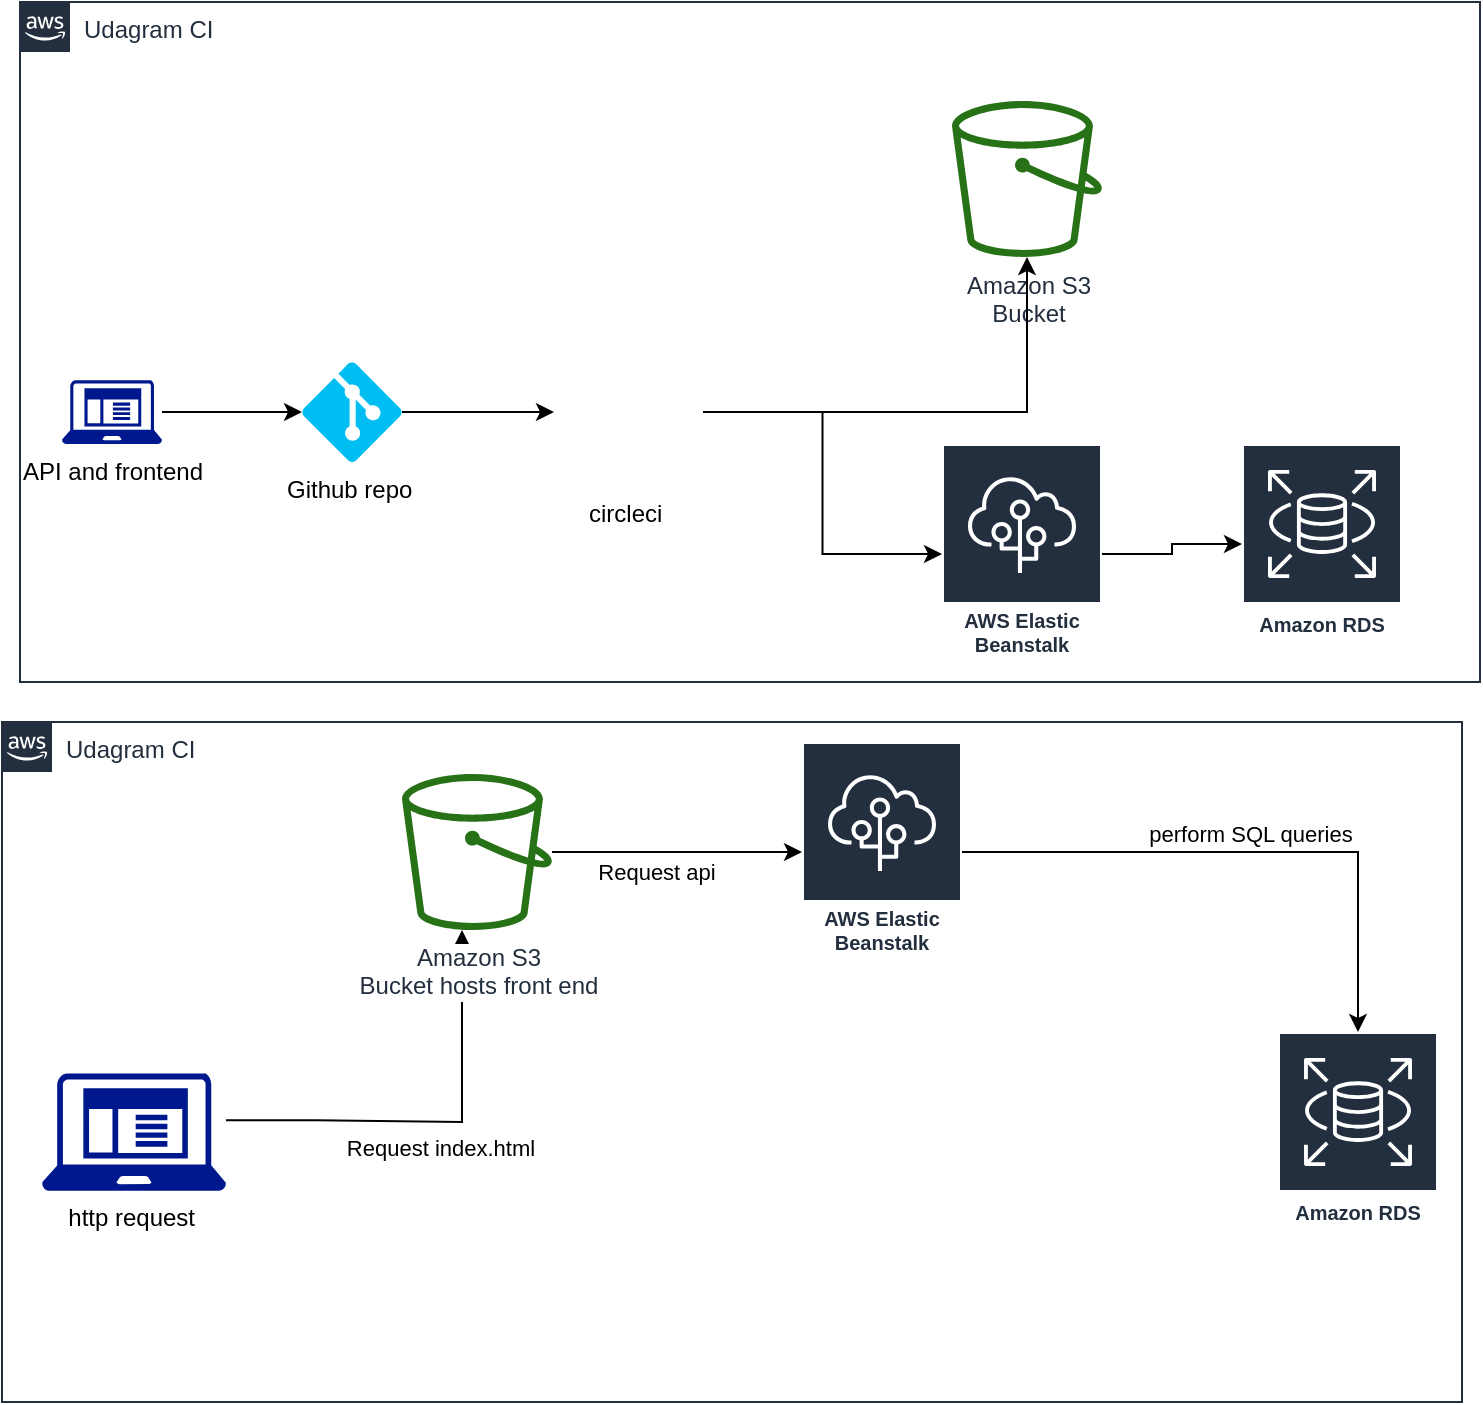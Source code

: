 <mxfile version="18.0.1" type="github">
  <diagram id="Ht1M8jgEwFfnCIfOTk4-" name="Page-1">
    <mxGraphModel dx="868" dy="1277" grid="1" gridSize="10" guides="1" tooltips="1" connect="1" arrows="1" fold="1" page="1" pageScale="1" pageWidth="1169" pageHeight="827" math="0" shadow="0">
      <root>
        <mxCell id="0" />
        <mxCell id="1" parent="0" />
        <mxCell id="UEzPUAAOIrF-is8g5C7q-175" value="Udagram CI" style="points=[[0,0],[0.25,0],[0.5,0],[0.75,0],[1,0],[1,0.25],[1,0.5],[1,0.75],[1,1],[0.75,1],[0.5,1],[0.25,1],[0,1],[0,0.75],[0,0.5],[0,0.25]];outlineConnect=0;gradientColor=none;html=1;whiteSpace=wrap;fontSize=12;fontStyle=0;shape=mxgraph.aws4.group;grIcon=mxgraph.aws4.group_aws_cloud_alt;strokeColor=#232F3E;fillColor=none;verticalAlign=top;align=left;spacingLeft=30;fontColor=#232F3E;dashed=0;labelBackgroundColor=#ffffff;container=1;pointerEvents=0;collapsible=0;recursiveResize=0;" parent="1" vertex="1">
          <mxGeometry x="219" y="-760" width="730" height="340" as="geometry" />
        </mxCell>
        <mxCell id="vi9YwsHRrS1_3fqv44Dd-7" value="" style="edgeStyle=orthogonalEdgeStyle;rounded=0;orthogonalLoop=1;jettySize=auto;html=1;" edge="1" parent="UEzPUAAOIrF-is8g5C7q-175" source="vi9YwsHRrS1_3fqv44Dd-2" target="vi9YwsHRrS1_3fqv44Dd-3">
          <mxGeometry relative="1" as="geometry" />
        </mxCell>
        <mxCell id="vi9YwsHRrS1_3fqv44Dd-2" value="API and frontend" style="sketch=0;aspect=fixed;pointerEvents=1;shadow=0;dashed=0;html=1;strokeColor=none;labelPosition=center;verticalLabelPosition=bottom;verticalAlign=top;align=center;fillColor=#00188D;shape=mxgraph.mscae.enterprise.client_application" vertex="1" parent="UEzPUAAOIrF-is8g5C7q-175">
          <mxGeometry x="21" y="189" width="50" height="32" as="geometry" />
        </mxCell>
        <mxCell id="vi9YwsHRrS1_3fqv44Dd-8" value="" style="edgeStyle=orthogonalEdgeStyle;rounded=0;orthogonalLoop=1;jettySize=auto;html=1;" edge="1" parent="UEzPUAAOIrF-is8g5C7q-175" source="vi9YwsHRrS1_3fqv44Dd-3" target="vi9YwsHRrS1_3fqv44Dd-4">
          <mxGeometry relative="1" as="geometry" />
        </mxCell>
        <mxCell id="vi9YwsHRrS1_3fqv44Dd-3" value="Github repo&amp;nbsp;" style="verticalLabelPosition=bottom;html=1;verticalAlign=top;align=center;strokeColor=none;fillColor=#00BEF2;shape=mxgraph.azure.git_repository;" vertex="1" parent="UEzPUAAOIrF-is8g5C7q-175">
          <mxGeometry x="141" y="180" width="50" height="50" as="geometry" />
        </mxCell>
        <mxCell id="UEzPUAAOIrF-is8g5C7q-177" value="Amazon S3&lt;br&gt;Bucket&lt;br&gt;" style="outlineConnect=0;fontColor=#232F3E;gradientColor=none;fillColor=#277116;strokeColor=none;dashed=0;verticalLabelPosition=bottom;verticalAlign=top;align=center;html=1;fontSize=12;fontStyle=0;aspect=fixed;pointerEvents=1;shape=mxgraph.aws4.bucket;labelBackgroundColor=#ffffff;" parent="UEzPUAAOIrF-is8g5C7q-175" vertex="1">
          <mxGeometry x="466" y="49.5" width="75" height="78" as="geometry" />
        </mxCell>
        <mxCell id="vi9YwsHRrS1_3fqv44Dd-9" value="" style="edgeStyle=orthogonalEdgeStyle;rounded=0;orthogonalLoop=1;jettySize=auto;html=1;" edge="1" parent="UEzPUAAOIrF-is8g5C7q-175" source="vi9YwsHRrS1_3fqv44Dd-4" target="vi9YwsHRrS1_3fqv44Dd-5">
          <mxGeometry relative="1" as="geometry" />
        </mxCell>
        <mxCell id="vi9YwsHRrS1_3fqv44Dd-11" value="" style="edgeStyle=orthogonalEdgeStyle;rounded=0;orthogonalLoop=1;jettySize=auto;html=1;" edge="1" parent="UEzPUAAOIrF-is8g5C7q-175" source="vi9YwsHRrS1_3fqv44Dd-4" target="UEzPUAAOIrF-is8g5C7q-177">
          <mxGeometry relative="1" as="geometry">
            <mxPoint x="316.5" y="56" as="targetPoint" />
          </mxGeometry>
        </mxCell>
        <mxCell id="vi9YwsHRrS1_3fqv44Dd-4" value="circleci&amp;nbsp;" style="shape=image;html=1;verticalAlign=top;verticalLabelPosition=bottom;labelBackgroundColor=#ffffff;imageAspect=0;aspect=fixed;image=https://cdn2.iconfinder.com/data/icons/css-vol-1/24/circleci-128.png" vertex="1" parent="UEzPUAAOIrF-is8g5C7q-175">
          <mxGeometry x="267" y="167.75" width="74.5" height="74.5" as="geometry" />
        </mxCell>
        <mxCell id="vi9YwsHRrS1_3fqv44Dd-12" value="" style="edgeStyle=orthogonalEdgeStyle;rounded=0;orthogonalLoop=1;jettySize=auto;html=1;" edge="1" parent="UEzPUAAOIrF-is8g5C7q-175" source="vi9YwsHRrS1_3fqv44Dd-5" target="vi9YwsHRrS1_3fqv44Dd-6">
          <mxGeometry relative="1" as="geometry" />
        </mxCell>
        <mxCell id="vi9YwsHRrS1_3fqv44Dd-5" value="AWS Elastic Beanstalk" style="sketch=0;outlineConnect=0;fontColor=#232F3E;gradientColor=none;strokeColor=#ffffff;fillColor=#232F3E;dashed=0;verticalLabelPosition=middle;verticalAlign=bottom;align=center;html=1;whiteSpace=wrap;fontSize=10;fontStyle=1;spacing=3;shape=mxgraph.aws4.productIcon;prIcon=mxgraph.aws4.elastic_beanstalk;" vertex="1" parent="UEzPUAAOIrF-is8g5C7q-175">
          <mxGeometry x="461" y="221" width="80" height="110" as="geometry" />
        </mxCell>
        <mxCell id="vi9YwsHRrS1_3fqv44Dd-6" value="Amazon RDS" style="sketch=0;outlineConnect=0;fontColor=#232F3E;gradientColor=none;strokeColor=#ffffff;fillColor=#232F3E;dashed=0;verticalLabelPosition=middle;verticalAlign=bottom;align=center;html=1;whiteSpace=wrap;fontSize=10;fontStyle=1;spacing=3;shape=mxgraph.aws4.productIcon;prIcon=mxgraph.aws4.rds;" vertex="1" parent="UEzPUAAOIrF-is8g5C7q-175">
          <mxGeometry x="611" y="221" width="80" height="100" as="geometry" />
        </mxCell>
        <mxCell id="vi9YwsHRrS1_3fqv44Dd-13" value="Udagram CI" style="points=[[0,0],[0.25,0],[0.5,0],[0.75,0],[1,0],[1,0.25],[1,0.5],[1,0.75],[1,1],[0.75,1],[0.5,1],[0.25,1],[0,1],[0,0.75],[0,0.5],[0,0.25]];outlineConnect=0;gradientColor=none;html=1;whiteSpace=wrap;fontSize=12;fontStyle=0;shape=mxgraph.aws4.group;grIcon=mxgraph.aws4.group_aws_cloud_alt;strokeColor=#232F3E;fillColor=none;verticalAlign=top;align=left;spacingLeft=30;fontColor=#232F3E;dashed=0;labelBackgroundColor=#ffffff;container=1;pointerEvents=0;collapsible=0;recursiveResize=0;" vertex="1" parent="1">
          <mxGeometry x="210" y="-400" width="730" height="340" as="geometry" />
        </mxCell>
        <mxCell id="vi9YwsHRrS1_3fqv44Dd-14" value="Request index.html" style="edgeStyle=orthogonalEdgeStyle;rounded=0;orthogonalLoop=1;jettySize=auto;html=1;verticalAlign=top;" edge="1" parent="vi9YwsHRrS1_3fqv44Dd-13" target="vi9YwsHRrS1_3fqv44Dd-18">
          <mxGeometry relative="1" as="geometry">
            <mxPoint x="112" y="199.1" as="sourcePoint" />
            <mxPoint x="240.007" y="199" as="targetPoint" />
            <Array as="points">
              <mxPoint x="157" y="199" />
              <mxPoint x="230" y="200" />
              <mxPoint x="230" y="205" />
            </Array>
          </mxGeometry>
        </mxCell>
        <mxCell id="vi9YwsHRrS1_3fqv44Dd-15" value="http request&amp;nbsp;&lt;br&gt;" style="sketch=0;aspect=fixed;pointerEvents=1;shadow=0;dashed=0;html=1;strokeColor=none;labelPosition=center;verticalLabelPosition=bottom;verticalAlign=top;align=center;fillColor=#00188D;shape=mxgraph.mscae.enterprise.client_application" vertex="1" parent="vi9YwsHRrS1_3fqv44Dd-13">
          <mxGeometry x="20" y="175.56" width="92" height="58.88" as="geometry" />
        </mxCell>
        <mxCell id="vi9YwsHRrS1_3fqv44Dd-18" value="Amazon S3&lt;br&gt;Bucket hosts front end" style="outlineConnect=0;fontColor=#232F3E;gradientColor=none;fillColor=#277116;strokeColor=none;dashed=0;verticalLabelPosition=bottom;verticalAlign=top;align=center;html=1;fontSize=12;fontStyle=0;aspect=fixed;pointerEvents=1;shape=mxgraph.aws4.bucket;labelBackgroundColor=#ffffff;" vertex="1" parent="vi9YwsHRrS1_3fqv44Dd-13">
          <mxGeometry x="200" y="26" width="75" height="78" as="geometry" />
        </mxCell>
        <mxCell id="vi9YwsHRrS1_3fqv44Dd-19" value="" style="edgeStyle=orthogonalEdgeStyle;rounded=0;orthogonalLoop=1;jettySize=auto;html=1;verticalAlign=top;" edge="1" parent="vi9YwsHRrS1_3fqv44Dd-13" source="vi9YwsHRrS1_3fqv44Dd-18" target="vi9YwsHRrS1_3fqv44Dd-23">
          <mxGeometry relative="1" as="geometry">
            <mxPoint x="341.5" y="205.1" as="sourcePoint" />
          </mxGeometry>
        </mxCell>
        <mxCell id="vi9YwsHRrS1_3fqv44Dd-25" value="Request api" style="edgeLabel;html=1;align=center;verticalAlign=middle;resizable=0;points=[];" vertex="1" connectable="0" parent="vi9YwsHRrS1_3fqv44Dd-19">
          <mxGeometry x="-0.168" y="-1" relative="1" as="geometry">
            <mxPoint y="9" as="offset" />
          </mxGeometry>
        </mxCell>
        <mxCell id="vi9YwsHRrS1_3fqv44Dd-22" value="perform SQL queries" style="edgeStyle=orthogonalEdgeStyle;rounded=0;orthogonalLoop=1;jettySize=auto;html=1;verticalAlign=bottom;" edge="1" parent="vi9YwsHRrS1_3fqv44Dd-13" source="vi9YwsHRrS1_3fqv44Dd-23" target="vi9YwsHRrS1_3fqv44Dd-24">
          <mxGeometry relative="1" as="geometry" />
        </mxCell>
        <mxCell id="vi9YwsHRrS1_3fqv44Dd-23" value="AWS Elastic Beanstalk" style="sketch=0;outlineConnect=0;fontColor=#232F3E;gradientColor=none;strokeColor=#ffffff;fillColor=#232F3E;dashed=0;verticalLabelPosition=middle;verticalAlign=bottom;align=center;html=1;whiteSpace=wrap;fontSize=10;fontStyle=1;spacing=3;shape=mxgraph.aws4.productIcon;prIcon=mxgraph.aws4.elastic_beanstalk;" vertex="1" parent="vi9YwsHRrS1_3fqv44Dd-13">
          <mxGeometry x="400" y="10" width="80" height="110" as="geometry" />
        </mxCell>
        <mxCell id="vi9YwsHRrS1_3fqv44Dd-24" value="Amazon RDS" style="sketch=0;outlineConnect=0;fontColor=#232F3E;gradientColor=none;strokeColor=#ffffff;fillColor=#232F3E;dashed=0;verticalLabelPosition=middle;verticalAlign=bottom;align=center;html=1;whiteSpace=wrap;fontSize=10;fontStyle=1;spacing=3;shape=mxgraph.aws4.productIcon;prIcon=mxgraph.aws4.rds;" vertex="1" parent="vi9YwsHRrS1_3fqv44Dd-13">
          <mxGeometry x="638" y="155" width="80" height="100" as="geometry" />
        </mxCell>
      </root>
    </mxGraphModel>
  </diagram>
</mxfile>
